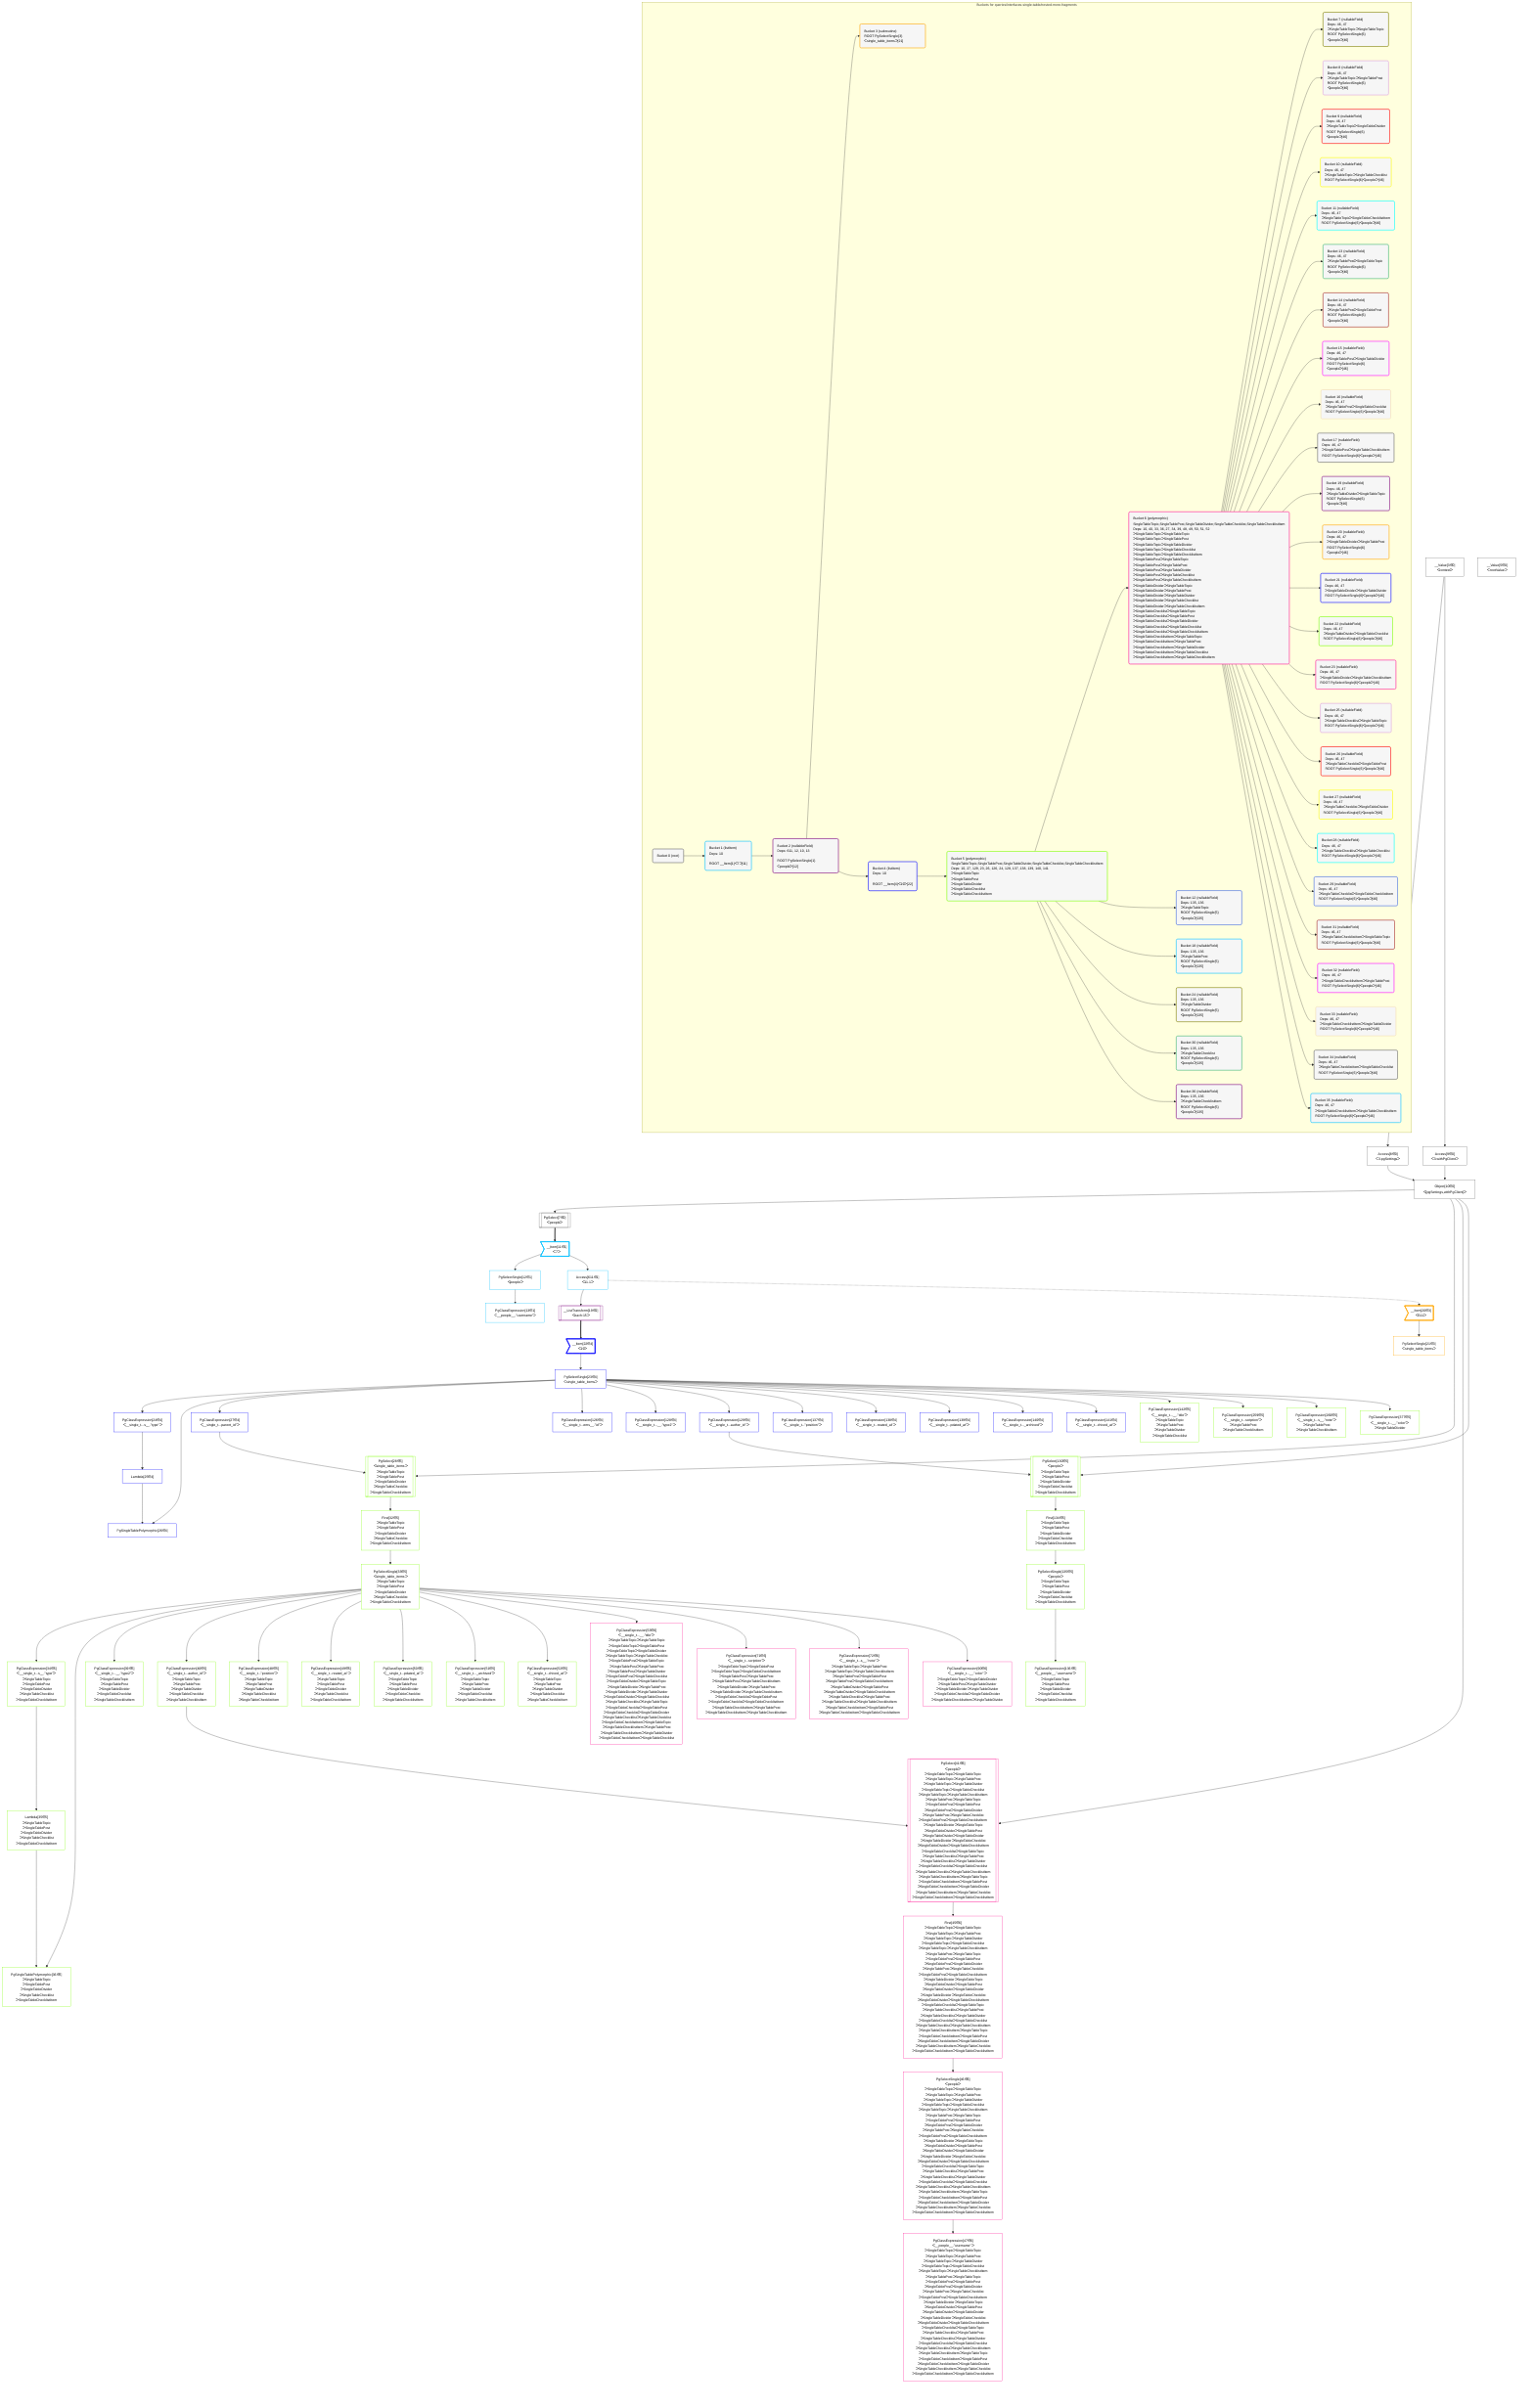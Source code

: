 %%{init: {'themeVariables': { 'fontSize': '12px'}}}%%
graph TD
    classDef path fill:#eee,stroke:#000,color:#000
    classDef plan fill:#fff,stroke-width:1px,color:#000
    classDef itemplan fill:#fff,stroke-width:2px,color:#000
    classDef sideeffectplan fill:#f00,stroke-width:2px,color:#000
    classDef bucket fill:#f6f6f6,color:#000,stroke-width:2px,text-align:left


    %% define steps
    __Value3["__Value[3∈0]<br />ᐸcontextᐳ"]:::plan
    __Value5["__Value[5∈0]<br />ᐸrootValueᐳ"]:::plan
    Access8["Access[8∈0]<br />ᐸ3.pgSettingsᐳ"]:::plan
    Access9["Access[9∈0]<br />ᐸ3.withPgClientᐳ"]:::plan
    Object10["Object[10∈0]<br />ᐸ{pgSettings,withPgClient}ᐳ"]:::plan
    PgSelect7[["PgSelect[7∈0]<br />ᐸpeopleᐳ"]]:::plan
    __Item11>"__Item[11∈1]<br />ᐸ7ᐳ"]:::itemplan
    PgSelectSingle12["PgSelectSingle[12∈1]<br />ᐸpeopleᐳ"]:::plan
    PgClassExpression13["PgClassExpression[13∈1]<br />ᐸ__people__.”username”ᐳ"]:::plan
    Access611["Access[611∈1]<br />ᐸ11.1ᐳ"]:::plan
    __ListTransform19[["__ListTransform[19∈2]<br />ᐸeach:15ᐳ"]]:::plan
    __Item20>"__Item[20∈3]<br />ᐸ611ᐳ"]:::itemplan
    PgSelectSingle21["PgSelectSingle[21∈3]<br />ᐸsingle_table_itemsᐳ"]:::plan
    __Item22>"__Item[22∈4]<br />ᐸ19ᐳ"]:::itemplan
    PgSelectSingle23["PgSelectSingle[23∈4]<br />ᐸsingle_table_itemsᐳ"]:::plan
    PgClassExpression24["PgClassExpression[24∈4]<br />ᐸ__single_t...s__.”type”ᐳ"]:::plan
    Lambda25["Lambda[25∈4]"]:::plan
    PgSingleTablePolymorphic26["PgSingleTablePolymorphic[26∈4]"]:::plan
    PgClassExpression27["PgClassExpression[27∈4]<br />ᐸ__single_t...parent_id”ᐳ"]:::plan
    PgSelect28[["PgSelect[28∈5]<br />ᐸsingle_table_itemsᐳ<br />ᐳSingleTableTopic<br />ᐳSingleTablePost<br />ᐳSingleTableDivider<br />ᐳSingleTableChecklist<br />ᐳSingleTableChecklistItem"]]:::plan
    First32["First[32∈5]<br />ᐳSingleTableTopic<br />ᐳSingleTablePost<br />ᐳSingleTableDivider<br />ᐳSingleTableChecklist<br />ᐳSingleTableChecklistItem"]:::plan
    PgSelectSingle33["PgSelectSingle[33∈5]<br />ᐸsingle_table_itemsᐳ<br />ᐳSingleTableTopic<br />ᐳSingleTablePost<br />ᐳSingleTableDivider<br />ᐳSingleTableChecklist<br />ᐳSingleTableChecklistItem"]:::plan
    PgClassExpression34["PgClassExpression[34∈5]<br />ᐸ__single_t...s__.”type”ᐳ<br />ᐳSingleTableTopic<br />ᐳSingleTablePost<br />ᐳSingleTableDivider<br />ᐳSingleTableChecklist<br />ᐳSingleTableChecklistItem"]:::plan
    Lambda35["Lambda[35∈5]<br />ᐳSingleTableTopic<br />ᐳSingleTablePost<br />ᐳSingleTableDivider<br />ᐳSingleTableChecklist<br />ᐳSingleTableChecklistItem"]:::plan
    PgSingleTablePolymorphic36["PgSingleTablePolymorphic[36∈5]<br />ᐳSingleTableTopic<br />ᐳSingleTablePost<br />ᐳSingleTableDivider<br />ᐳSingleTableChecklist<br />ᐳSingleTableChecklistItem"]:::plan
    PgClassExpression39["PgClassExpression[39∈5]<br />ᐸ__single_t...__.”type2”ᐳ<br />ᐳSingleTableTopic<br />ᐳSingleTablePost<br />ᐳSingleTableDivider<br />ᐳSingleTableChecklist<br />ᐳSingleTableChecklistItem"]:::plan
    PgClassExpression40["PgClassExpression[40∈5]<br />ᐸ__single_t...author_id”ᐳ<br />ᐳSingleTableTopic<br />ᐳSingleTablePost<br />ᐳSingleTableDivider<br />ᐳSingleTableChecklist<br />ᐳSingleTableChecklistItem"]:::plan
    PgSelect41[["PgSelect[41∈6]<br />ᐸpeopleᐳ<br />ᐳSingleTableTopicᐳSingleTableTopic<br />ᐳSingleTableTopicᐳSingleTablePost<br />ᐳSingleTableTopicᐳSingleTableDivider<br />ᐳSingleTableTopicᐳSingleTableChecklist<br />ᐳSingleTableTopicᐳSingleTableChecklistItem<br />ᐳSingleTablePostᐳSingleTableTopic<br />ᐳSingleTablePostᐳSingleTablePost<br />ᐳSingleTablePostᐳSingleTableDivider<br />ᐳSingleTablePostᐳSingleTableChecklist<br />ᐳSingleTablePostᐳSingleTableChecklistItem<br />ᐳSingleTableDividerᐳSingleTableTopic<br />ᐳSingleTableDividerᐳSingleTablePost<br />ᐳSingleTableDividerᐳSingleTableDivider<br />ᐳSingleTableDividerᐳSingleTableChecklist<br />ᐳSingleTableDividerᐳSingleTableChecklistItem<br />ᐳSingleTableChecklistᐳSingleTableTopic<br />ᐳSingleTableChecklistᐳSingleTablePost<br />ᐳSingleTableChecklistᐳSingleTableDivider<br />ᐳSingleTableChecklistᐳSingleTableChecklist<br />ᐳSingleTableChecklistᐳSingleTableChecklistItem<br />ᐳSingleTableChecklistItemᐳSingleTableTopic<br />ᐳSingleTableChecklistItemᐳSingleTablePost<br />ᐳSingleTableChecklistItemᐳSingleTableDivider<br />ᐳSingleTableChecklistItemᐳSingleTableChecklist<br />ᐳSingleTableChecklistItemᐳSingleTableChecklistItem"]]:::plan
    First45["First[45∈6]<br />ᐳSingleTableTopicᐳSingleTableTopic<br />ᐳSingleTableTopicᐳSingleTablePost<br />ᐳSingleTableTopicᐳSingleTableDivider<br />ᐳSingleTableTopicᐳSingleTableChecklist<br />ᐳSingleTableTopicᐳSingleTableChecklistItem<br />ᐳSingleTablePostᐳSingleTableTopic<br />ᐳSingleTablePostᐳSingleTablePost<br />ᐳSingleTablePostᐳSingleTableDivider<br />ᐳSingleTablePostᐳSingleTableChecklist<br />ᐳSingleTablePostᐳSingleTableChecklistItem<br />ᐳSingleTableDividerᐳSingleTableTopic<br />ᐳSingleTableDividerᐳSingleTablePost<br />ᐳSingleTableDividerᐳSingleTableDivider<br />ᐳSingleTableDividerᐳSingleTableChecklist<br />ᐳSingleTableDividerᐳSingleTableChecklistItem<br />ᐳSingleTableChecklistᐳSingleTableTopic<br />ᐳSingleTableChecklistᐳSingleTablePost<br />ᐳSingleTableChecklistᐳSingleTableDivider<br />ᐳSingleTableChecklistᐳSingleTableChecklist<br />ᐳSingleTableChecklistᐳSingleTableChecklistItem<br />ᐳSingleTableChecklistItemᐳSingleTableTopic<br />ᐳSingleTableChecklistItemᐳSingleTablePost<br />ᐳSingleTableChecklistItemᐳSingleTableDivider<br />ᐳSingleTableChecklistItemᐳSingleTableChecklist<br />ᐳSingleTableChecklistItemᐳSingleTableChecklistItem"]:::plan
    PgSelectSingle46["PgSelectSingle[46∈6]<br />ᐸpeopleᐳ<br />ᐳSingleTableTopicᐳSingleTableTopic<br />ᐳSingleTableTopicᐳSingleTablePost<br />ᐳSingleTableTopicᐳSingleTableDivider<br />ᐳSingleTableTopicᐳSingleTableChecklist<br />ᐳSingleTableTopicᐳSingleTableChecklistItem<br />ᐳSingleTablePostᐳSingleTableTopic<br />ᐳSingleTablePostᐳSingleTablePost<br />ᐳSingleTablePostᐳSingleTableDivider<br />ᐳSingleTablePostᐳSingleTableChecklist<br />ᐳSingleTablePostᐳSingleTableChecklistItem<br />ᐳSingleTableDividerᐳSingleTableTopic<br />ᐳSingleTableDividerᐳSingleTablePost<br />ᐳSingleTableDividerᐳSingleTableDivider<br />ᐳSingleTableDividerᐳSingleTableChecklist<br />ᐳSingleTableDividerᐳSingleTableChecklistItem<br />ᐳSingleTableChecklistᐳSingleTableTopic<br />ᐳSingleTableChecklistᐳSingleTablePost<br />ᐳSingleTableChecklistᐳSingleTableDivider<br />ᐳSingleTableChecklistᐳSingleTableChecklist<br />ᐳSingleTableChecklistᐳSingleTableChecklistItem<br />ᐳSingleTableChecklistItemᐳSingleTableTopic<br />ᐳSingleTableChecklistItemᐳSingleTablePost<br />ᐳSingleTableChecklistItemᐳSingleTableDivider<br />ᐳSingleTableChecklistItemᐳSingleTableChecklist<br />ᐳSingleTableChecklistItemᐳSingleTableChecklistItem"]:::plan
    PgClassExpression47["PgClassExpression[47∈6]<br />ᐸ__people__.”username”ᐳ<br />ᐳSingleTableTopicᐳSingleTableTopic<br />ᐳSingleTableTopicᐳSingleTablePost<br />ᐳSingleTableTopicᐳSingleTableDivider<br />ᐳSingleTableTopicᐳSingleTableChecklist<br />ᐳSingleTableTopicᐳSingleTableChecklistItem<br />ᐳSingleTablePostᐳSingleTableTopic<br />ᐳSingleTablePostᐳSingleTablePost<br />ᐳSingleTablePostᐳSingleTableDivider<br />ᐳSingleTablePostᐳSingleTableChecklist<br />ᐳSingleTablePostᐳSingleTableChecklistItem<br />ᐳSingleTableDividerᐳSingleTableTopic<br />ᐳSingleTableDividerᐳSingleTablePost<br />ᐳSingleTableDividerᐳSingleTableDivider<br />ᐳSingleTableDividerᐳSingleTableChecklist<br />ᐳSingleTableDividerᐳSingleTableChecklistItem<br />ᐳSingleTableChecklistᐳSingleTableTopic<br />ᐳSingleTableChecklistᐳSingleTablePost<br />ᐳSingleTableChecklistᐳSingleTableDivider<br />ᐳSingleTableChecklistᐳSingleTableChecklist<br />ᐳSingleTableChecklistᐳSingleTableChecklistItem<br />ᐳSingleTableChecklistItemᐳSingleTableTopic<br />ᐳSingleTableChecklistItemᐳSingleTablePost<br />ᐳSingleTableChecklistItemᐳSingleTableDivider<br />ᐳSingleTableChecklistItemᐳSingleTableChecklist<br />ᐳSingleTableChecklistItemᐳSingleTableChecklistItem"]:::plan
    PgClassExpression48["PgClassExpression[48∈5]<br />ᐸ__single_t...”position”ᐳ<br />ᐳSingleTableTopic<br />ᐳSingleTablePost<br />ᐳSingleTableDivider<br />ᐳSingleTableChecklist<br />ᐳSingleTableChecklistItem"]:::plan
    PgClassExpression49["PgClassExpression[49∈5]<br />ᐸ__single_t...reated_at”ᐳ<br />ᐳSingleTableTopic<br />ᐳSingleTablePost<br />ᐳSingleTableDivider<br />ᐳSingleTableChecklist<br />ᐳSingleTableChecklistItem"]:::plan
    PgClassExpression50["PgClassExpression[50∈5]<br />ᐸ__single_t...pdated_at”ᐳ<br />ᐳSingleTableTopic<br />ᐳSingleTablePost<br />ᐳSingleTableDivider<br />ᐳSingleTableChecklist<br />ᐳSingleTableChecklistItem"]:::plan
    PgClassExpression51["PgClassExpression[51∈5]<br />ᐸ__single_t..._archived”ᐳ<br />ᐳSingleTableTopic<br />ᐳSingleTablePost<br />ᐳSingleTableDivider<br />ᐳSingleTableChecklist<br />ᐳSingleTableChecklistItem"]:::plan
    PgClassExpression52["PgClassExpression[52∈5]<br />ᐸ__single_t...chived_at”ᐳ<br />ᐳSingleTableTopic<br />ᐳSingleTablePost<br />ᐳSingleTableDivider<br />ᐳSingleTableChecklist<br />ᐳSingleTableChecklistItem"]:::plan
    PgClassExpression53["PgClassExpression[53∈6]<br />ᐸ__single_t...__.”title”ᐳ<br />ᐳSingleTableTopicᐳSingleTableTopic<br />ᐳSingleTableTopicᐳSingleTablePost<br />ᐳSingleTableTopicᐳSingleTableDivider<br />ᐳSingleTableTopicᐳSingleTableChecklist<br />ᐳSingleTablePostᐳSingleTableTopic<br />ᐳSingleTablePostᐳSingleTablePost<br />ᐳSingleTablePostᐳSingleTableDivider<br />ᐳSingleTablePostᐳSingleTableChecklist<br />ᐳSingleTableDividerᐳSingleTableTopic<br />ᐳSingleTableDividerᐳSingleTablePost<br />ᐳSingleTableDividerᐳSingleTableDivider<br />ᐳSingleTableDividerᐳSingleTableChecklist<br />ᐳSingleTableChecklistᐳSingleTableTopic<br />ᐳSingleTableChecklistᐳSingleTablePost<br />ᐳSingleTableChecklistᐳSingleTableDivider<br />ᐳSingleTableChecklistᐳSingleTableChecklist<br />ᐳSingleTableChecklistItemᐳSingleTableTopic<br />ᐳSingleTableChecklistItemᐳSingleTablePost<br />ᐳSingleTableChecklistItemᐳSingleTableDivider<br />ᐳSingleTableChecklistItemᐳSingleTableChecklist"]:::plan
    PgClassExpression71["PgClassExpression[71∈6]<br />ᐸ__single_t...scription”ᐳ<br />ᐳSingleTableTopicᐳSingleTablePost<br />ᐳSingleTableTopicᐳSingleTableChecklistItem<br />ᐳSingleTablePostᐳSingleTablePost<br />ᐳSingleTablePostᐳSingleTableChecklistItem<br />ᐳSingleTableDividerᐳSingleTablePost<br />ᐳSingleTableDividerᐳSingleTableChecklistItem<br />ᐳSingleTableChecklistᐳSingleTablePost<br />ᐳSingleTableChecklistᐳSingleTableChecklistItem<br />ᐳSingleTableChecklistItemᐳSingleTablePost<br />ᐳSingleTableChecklistItemᐳSingleTableChecklistItem"]:::plan
    PgClassExpression72["PgClassExpression[72∈6]<br />ᐸ__single_t...s__.”note”ᐳ<br />ᐳSingleTableTopicᐳSingleTablePost<br />ᐳSingleTableTopicᐳSingleTableChecklistItem<br />ᐳSingleTablePostᐳSingleTablePost<br />ᐳSingleTablePostᐳSingleTableChecklistItem<br />ᐳSingleTableDividerᐳSingleTablePost<br />ᐳSingleTableDividerᐳSingleTableChecklistItem<br />ᐳSingleTableChecklistᐳSingleTablePost<br />ᐳSingleTableChecklistᐳSingleTableChecklistItem<br />ᐳSingleTableChecklistItemᐳSingleTablePost<br />ᐳSingleTableChecklistItemᐳSingleTableChecklistItem"]:::plan
    PgClassExpression90["PgClassExpression[90∈6]<br />ᐸ__single_t...__.”color”ᐳ<br />ᐳSingleTableTopicᐳSingleTableDivider<br />ᐳSingleTablePostᐳSingleTableDivider<br />ᐳSingleTableDividerᐳSingleTableDivider<br />ᐳSingleTableChecklistᐳSingleTableDivider<br />ᐳSingleTableChecklistItemᐳSingleTableDivider"]:::plan
    PgClassExpression126["PgClassExpression[126∈4]<br />ᐸ__single_t...ems__.”id”ᐳ"]:::plan
    PgClassExpression128["PgClassExpression[128∈4]<br />ᐸ__single_t...__.”type2”ᐳ"]:::plan
    PgClassExpression129["PgClassExpression[129∈4]<br />ᐸ__single_t...author_id”ᐳ"]:::plan
    PgSelect130[["PgSelect[130∈5]<br />ᐸpeopleᐳ<br />ᐳSingleTableTopic<br />ᐳSingleTablePost<br />ᐳSingleTableDivider<br />ᐳSingleTableChecklist<br />ᐳSingleTableChecklistItem"]]:::plan
    First134["First[134∈5]<br />ᐳSingleTableTopic<br />ᐳSingleTablePost<br />ᐳSingleTableDivider<br />ᐳSingleTableChecklist<br />ᐳSingleTableChecklistItem"]:::plan
    PgSelectSingle135["PgSelectSingle[135∈5]<br />ᐸpeopleᐳ<br />ᐳSingleTableTopic<br />ᐳSingleTablePost<br />ᐳSingleTableDivider<br />ᐳSingleTableChecklist<br />ᐳSingleTableChecklistItem"]:::plan
    PgClassExpression136["PgClassExpression[136∈5]<br />ᐸ__people__.”username”ᐳ<br />ᐳSingleTableTopic<br />ᐳSingleTablePost<br />ᐳSingleTableDivider<br />ᐳSingleTableChecklist<br />ᐳSingleTableChecklistItem"]:::plan
    PgClassExpression137["PgClassExpression[137∈4]<br />ᐸ__single_t...”position”ᐳ"]:::plan
    PgClassExpression138["PgClassExpression[138∈4]<br />ᐸ__single_t...reated_at”ᐳ"]:::plan
    PgClassExpression139["PgClassExpression[139∈4]<br />ᐸ__single_t...pdated_at”ᐳ"]:::plan
    PgClassExpression140["PgClassExpression[140∈4]<br />ᐸ__single_t..._archived”ᐳ"]:::plan
    PgClassExpression141["PgClassExpression[141∈4]<br />ᐸ__single_t...chived_at”ᐳ"]:::plan
    PgClassExpression142["PgClassExpression[142∈5]<br />ᐸ__single_t...__.”title”ᐳ<br />ᐳSingleTableTopic<br />ᐳSingleTablePost<br />ᐳSingleTableDivider<br />ᐳSingleTableChecklist"]:::plan
    PgClassExpression259["PgClassExpression[259∈5]<br />ᐸ__single_t...scription”ᐳ<br />ᐳSingleTablePost<br />ᐳSingleTableChecklistItem"]:::plan
    PgClassExpression260["PgClassExpression[260∈5]<br />ᐸ__single_t...s__.”note”ᐳ<br />ᐳSingleTablePost<br />ᐳSingleTableChecklistItem"]:::plan
    PgClassExpression377["PgClassExpression[377∈5]<br />ᐸ__single_t...__.”color”ᐳ<br />ᐳSingleTableDivider"]:::plan

    %% plan dependencies
    __Value3 --> Access8
    __Value3 --> Access9
    Access8 & Access9 --> Object10
    Object10 --> PgSelect7
    PgSelect7 ==> __Item11
    __Item11 --> PgSelectSingle12
    PgSelectSingle12 --> PgClassExpression13
    __Item11 --> Access611
    Access611 --> __ListTransform19
    Access611 -.-> __Item20
    __Item20 --> PgSelectSingle21
    __ListTransform19 ==> __Item22
    __Item22 --> PgSelectSingle23
    PgSelectSingle23 --> PgClassExpression24
    PgClassExpression24 --> Lambda25
    Lambda25 & PgSelectSingle23 --> PgSingleTablePolymorphic26
    PgSelectSingle23 --> PgClassExpression27
    Object10 & PgClassExpression27 --> PgSelect28
    PgSelect28 --> First32
    First32 --> PgSelectSingle33
    PgSelectSingle33 --> PgClassExpression34
    PgClassExpression34 --> Lambda35
    Lambda35 & PgSelectSingle33 --> PgSingleTablePolymorphic36
    PgSelectSingle33 --> PgClassExpression39
    PgSelectSingle33 --> PgClassExpression40
    Object10 & PgClassExpression40 --> PgSelect41
    PgSelect41 --> First45
    First45 --> PgSelectSingle46
    PgSelectSingle46 --> PgClassExpression47
    PgSelectSingle33 --> PgClassExpression48
    PgSelectSingle33 --> PgClassExpression49
    PgSelectSingle33 --> PgClassExpression50
    PgSelectSingle33 --> PgClassExpression51
    PgSelectSingle33 --> PgClassExpression52
    PgSelectSingle33 --> PgClassExpression53
    PgSelectSingle33 --> PgClassExpression71
    PgSelectSingle33 --> PgClassExpression72
    PgSelectSingle33 --> PgClassExpression90
    PgSelectSingle23 --> PgClassExpression126
    PgSelectSingle23 --> PgClassExpression128
    PgSelectSingle23 --> PgClassExpression129
    Object10 & PgClassExpression129 --> PgSelect130
    PgSelect130 --> First134
    First134 --> PgSelectSingle135
    PgSelectSingle135 --> PgClassExpression136
    PgSelectSingle23 --> PgClassExpression137
    PgSelectSingle23 --> PgClassExpression138
    PgSelectSingle23 --> PgClassExpression139
    PgSelectSingle23 --> PgClassExpression140
    PgSelectSingle23 --> PgClassExpression141
    PgSelectSingle23 --> PgClassExpression142
    PgSelectSingle23 --> PgClassExpression259
    PgSelectSingle23 --> PgClassExpression260
    PgSelectSingle23 --> PgClassExpression377

    subgraph "Buckets for queries/interfaces-single-table/nested-more-fragments"
    Bucket0("Bucket 0 (root)"):::bucket
    classDef bucket0 stroke:#696969
    class Bucket0,__Value3,__Value5,PgSelect7,Access8,Access9,Object10 bucket0
    Bucket1("Bucket 1 (listItem)<br />Deps: 10<br /><br />ROOT __Item{1}ᐸ7ᐳ[11]"):::bucket
    classDef bucket1 stroke:#00bfff
    class Bucket1,__Item11,PgSelectSingle12,PgClassExpression13,Access611 bucket1
    Bucket2("Bucket 2 (nullableField)<br />Deps: 611, 12, 10, 13<br /><br />ROOT PgSelectSingle{1}ᐸpeopleᐳ[12]"):::bucket
    classDef bucket2 stroke:#7f007f
    class Bucket2,__ListTransform19 bucket2
    Bucket3("Bucket 3 (subroutine)<br />ROOT PgSelectSingle{3}ᐸsingle_table_itemsᐳ[21]"):::bucket
    classDef bucket3 stroke:#ffa500
    class Bucket3,__Item20,PgSelectSingle21 bucket3
    Bucket4("Bucket 4 (listItem)<br />Deps: 10<br /><br />ROOT __Item{4}ᐸ19ᐳ[22]"):::bucket
    classDef bucket4 stroke:#0000ff
    class Bucket4,__Item22,PgSelectSingle23,PgClassExpression24,Lambda25,PgSingleTablePolymorphic26,PgClassExpression27,PgClassExpression126,PgClassExpression128,PgClassExpression129,PgClassExpression137,PgClassExpression138,PgClassExpression139,PgClassExpression140,PgClassExpression141 bucket4
    Bucket5("Bucket 5 (polymorphic)<br />SingleTableTopic,SingleTablePost,SingleTableDivider,SingleTableChecklist,SingleTableChecklistItem<br />Deps: 10, 27, 129, 23, 26, 126, 24, 128, 137, 138, 139, 140, 141<br />ᐳSingleTableTopic<br />ᐳSingleTablePost<br />ᐳSingleTableDivider<br />ᐳSingleTableChecklist<br />ᐳSingleTableChecklistItem"):::bucket
    classDef bucket5 stroke:#7fff00
    class Bucket5,PgSelect28,First32,PgSelectSingle33,PgClassExpression34,Lambda35,PgSingleTablePolymorphic36,PgClassExpression39,PgClassExpression40,PgClassExpression48,PgClassExpression49,PgClassExpression50,PgClassExpression51,PgClassExpression52,PgSelect130,First134,PgSelectSingle135,PgClassExpression136,PgClassExpression142,PgClassExpression259,PgClassExpression260,PgClassExpression377 bucket5
    Bucket6("Bucket 6 (polymorphic)<br />SingleTableTopic,SingleTablePost,SingleTableDivider,SingleTableChecklist,SingleTableChecklistItem<br />Deps: 10, 40, 33, 36, 27, 34, 39, 48, 49, 50, 51, 52<br />ᐳSingleTableTopicᐳSingleTableTopic<br />ᐳSingleTableTopicᐳSingleTablePost<br />ᐳSingleTableTopicᐳSingleTableDivider<br />ᐳSingleTableTopicᐳSingleTableChecklist<br />ᐳSingleTableTopicᐳSingleTableChecklistItem<br />ᐳSingleTablePostᐳSingleTableTopic<br />ᐳSingleTablePostᐳSingleTablePost<br />ᐳSingleTablePostᐳSingleTableDivider<br />ᐳSingleTablePostᐳSingleTableChecklist<br />ᐳSingleTablePostᐳSingleTableChecklistItem<br />ᐳSingleTableDividerᐳSingleTableTopic<br />ᐳSingleTableDividerᐳSingleTablePost<br />ᐳSingleTableDividerᐳSingleTableDivider<br />ᐳSingleTableDividerᐳSingleTableChecklist<br />ᐳSingleTableDividerᐳSingleTableChecklistItem<br />ᐳSingleTableChecklistᐳSingleTableTopic<br />ᐳSingleTableChecklistᐳSingleTablePost<br />ᐳSingleTableChecklistᐳSingleTableDivider<br />ᐳSingleTableChecklistᐳSingleTableChecklist<br />ᐳSingleTableChecklistᐳSingleTableChecklistItem<br />ᐳSingleTableChecklistItemᐳSingleTableTopic<br />ᐳSingleTableChecklistItemᐳSingleTablePost<br />ᐳSingleTableChecklistItemᐳSingleTableDivider<br />ᐳSingleTableChecklistItemᐳSingleTableChecklist<br />ᐳSingleTableChecklistItemᐳSingleTableChecklistItem"):::bucket
    classDef bucket6 stroke:#ff1493
    class Bucket6,PgSelect41,First45,PgSelectSingle46,PgClassExpression47,PgClassExpression53,PgClassExpression71,PgClassExpression72,PgClassExpression90 bucket6
    Bucket7("Bucket 7 (nullableField)<br />Deps: 46, 47<br />ᐳSingleTableTopicᐳSingleTableTopic<br />ROOT PgSelectSingle{6}ᐸpeopleᐳ[46]"):::bucket
    classDef bucket7 stroke:#808000
    class Bucket7 bucket7
    Bucket8("Bucket 8 (nullableField)<br />Deps: 46, 47<br />ᐳSingleTableTopicᐳSingleTablePost<br />ROOT PgSelectSingle{6}ᐸpeopleᐳ[46]"):::bucket
    classDef bucket8 stroke:#dda0dd
    class Bucket8 bucket8
    Bucket9("Bucket 9 (nullableField)<br />Deps: 46, 47<br />ᐳSingleTableTopicᐳSingleTableDivider<br />ROOT PgSelectSingle{6}ᐸpeopleᐳ[46]"):::bucket
    classDef bucket9 stroke:#ff0000
    class Bucket9 bucket9
    Bucket10("Bucket 10 (nullableField)<br />Deps: 46, 47<br />ᐳSingleTableTopicᐳSingleTableChecklist<br />ROOT PgSelectSingle{6}ᐸpeopleᐳ[46]"):::bucket
    classDef bucket10 stroke:#ffff00
    class Bucket10 bucket10
    Bucket11("Bucket 11 (nullableField)<br />Deps: 46, 47<br />ᐳSingleTableTopicᐳSingleTableChecklistItem<br />ROOT PgSelectSingle{6}ᐸpeopleᐳ[46]"):::bucket
    classDef bucket11 stroke:#00ffff
    class Bucket11 bucket11
    Bucket12("Bucket 12 (nullableField)<br />Deps: 135, 136<br />ᐳSingleTableTopic<br />ROOT PgSelectSingle{5}ᐸpeopleᐳ[135]"):::bucket
    classDef bucket12 stroke:#4169e1
    class Bucket12 bucket12
    Bucket13("Bucket 13 (nullableField)<br />Deps: 46, 47<br />ᐳSingleTablePostᐳSingleTableTopic<br />ROOT PgSelectSingle{6}ᐸpeopleᐳ[46]"):::bucket
    classDef bucket13 stroke:#3cb371
    class Bucket13 bucket13
    Bucket14("Bucket 14 (nullableField)<br />Deps: 46, 47<br />ᐳSingleTablePostᐳSingleTablePost<br />ROOT PgSelectSingle{6}ᐸpeopleᐳ[46]"):::bucket
    classDef bucket14 stroke:#a52a2a
    class Bucket14 bucket14
    Bucket15("Bucket 15 (nullableField)<br />Deps: 46, 47<br />ᐳSingleTablePostᐳSingleTableDivider<br />ROOT PgSelectSingle{6}ᐸpeopleᐳ[46]"):::bucket
    classDef bucket15 stroke:#ff00ff
    class Bucket15 bucket15
    Bucket16("Bucket 16 (nullableField)<br />Deps: 46, 47<br />ᐳSingleTablePostᐳSingleTableChecklist<br />ROOT PgSelectSingle{6}ᐸpeopleᐳ[46]"):::bucket
    classDef bucket16 stroke:#f5deb3
    class Bucket16 bucket16
    Bucket17("Bucket 17 (nullableField)<br />Deps: 46, 47<br />ᐳSingleTablePostᐳSingleTableChecklistItem<br />ROOT PgSelectSingle{6}ᐸpeopleᐳ[46]"):::bucket
    classDef bucket17 stroke:#696969
    class Bucket17 bucket17
    Bucket18("Bucket 18 (nullableField)<br />Deps: 135, 136<br />ᐳSingleTablePost<br />ROOT PgSelectSingle{5}ᐸpeopleᐳ[135]"):::bucket
    classDef bucket18 stroke:#00bfff
    class Bucket18 bucket18
    Bucket19("Bucket 19 (nullableField)<br />Deps: 46, 47<br />ᐳSingleTableDividerᐳSingleTableTopic<br />ROOT PgSelectSingle{6}ᐸpeopleᐳ[46]"):::bucket
    classDef bucket19 stroke:#7f007f
    class Bucket19 bucket19
    Bucket20("Bucket 20 (nullableField)<br />Deps: 46, 47<br />ᐳSingleTableDividerᐳSingleTablePost<br />ROOT PgSelectSingle{6}ᐸpeopleᐳ[46]"):::bucket
    classDef bucket20 stroke:#ffa500
    class Bucket20 bucket20
    Bucket21("Bucket 21 (nullableField)<br />Deps: 46, 47<br />ᐳSingleTableDividerᐳSingleTableDivider<br />ROOT PgSelectSingle{6}ᐸpeopleᐳ[46]"):::bucket
    classDef bucket21 stroke:#0000ff
    class Bucket21 bucket21
    Bucket22("Bucket 22 (nullableField)<br />Deps: 46, 47<br />ᐳSingleTableDividerᐳSingleTableChecklist<br />ROOT PgSelectSingle{6}ᐸpeopleᐳ[46]"):::bucket
    classDef bucket22 stroke:#7fff00
    class Bucket22 bucket22
    Bucket23("Bucket 23 (nullableField)<br />Deps: 46, 47<br />ᐳSingleTableDividerᐳSingleTableChecklistItem<br />ROOT PgSelectSingle{6}ᐸpeopleᐳ[46]"):::bucket
    classDef bucket23 stroke:#ff1493
    class Bucket23 bucket23
    Bucket24("Bucket 24 (nullableField)<br />Deps: 135, 136<br />ᐳSingleTableDivider<br />ROOT PgSelectSingle{5}ᐸpeopleᐳ[135]"):::bucket
    classDef bucket24 stroke:#808000
    class Bucket24 bucket24
    Bucket25("Bucket 25 (nullableField)<br />Deps: 46, 47<br />ᐳSingleTableChecklistᐳSingleTableTopic<br />ROOT PgSelectSingle{6}ᐸpeopleᐳ[46]"):::bucket
    classDef bucket25 stroke:#dda0dd
    class Bucket25 bucket25
    Bucket26("Bucket 26 (nullableField)<br />Deps: 46, 47<br />ᐳSingleTableChecklistᐳSingleTablePost<br />ROOT PgSelectSingle{6}ᐸpeopleᐳ[46]"):::bucket
    classDef bucket26 stroke:#ff0000
    class Bucket26 bucket26
    Bucket27("Bucket 27 (nullableField)<br />Deps: 46, 47<br />ᐳSingleTableChecklistᐳSingleTableDivider<br />ROOT PgSelectSingle{6}ᐸpeopleᐳ[46]"):::bucket
    classDef bucket27 stroke:#ffff00
    class Bucket27 bucket27
    Bucket28("Bucket 28 (nullableField)<br />Deps: 46, 47<br />ᐳSingleTableChecklistᐳSingleTableChecklist<br />ROOT PgSelectSingle{6}ᐸpeopleᐳ[46]"):::bucket
    classDef bucket28 stroke:#00ffff
    class Bucket28 bucket28
    Bucket29("Bucket 29 (nullableField)<br />Deps: 46, 47<br />ᐳSingleTableChecklistᐳSingleTableChecklistItem<br />ROOT PgSelectSingle{6}ᐸpeopleᐳ[46]"):::bucket
    classDef bucket29 stroke:#4169e1
    class Bucket29 bucket29
    Bucket30("Bucket 30 (nullableField)<br />Deps: 135, 136<br />ᐳSingleTableChecklist<br />ROOT PgSelectSingle{5}ᐸpeopleᐳ[135]"):::bucket
    classDef bucket30 stroke:#3cb371
    class Bucket30 bucket30
    Bucket31("Bucket 31 (nullableField)<br />Deps: 46, 47<br />ᐳSingleTableChecklistItemᐳSingleTableTopic<br />ROOT PgSelectSingle{6}ᐸpeopleᐳ[46]"):::bucket
    classDef bucket31 stroke:#a52a2a
    class Bucket31 bucket31
    Bucket32("Bucket 32 (nullableField)<br />Deps: 46, 47<br />ᐳSingleTableChecklistItemᐳSingleTablePost<br />ROOT PgSelectSingle{6}ᐸpeopleᐳ[46]"):::bucket
    classDef bucket32 stroke:#ff00ff
    class Bucket32 bucket32
    Bucket33("Bucket 33 (nullableField)<br />Deps: 46, 47<br />ᐳSingleTableChecklistItemᐳSingleTableDivider<br />ROOT PgSelectSingle{6}ᐸpeopleᐳ[46]"):::bucket
    classDef bucket33 stroke:#f5deb3
    class Bucket33 bucket33
    Bucket34("Bucket 34 (nullableField)<br />Deps: 46, 47<br />ᐳSingleTableChecklistItemᐳSingleTableChecklist<br />ROOT PgSelectSingle{6}ᐸpeopleᐳ[46]"):::bucket
    classDef bucket34 stroke:#696969
    class Bucket34 bucket34
    Bucket35("Bucket 35 (nullableField)<br />Deps: 46, 47<br />ᐳSingleTableChecklistItemᐳSingleTableChecklistItem<br />ROOT PgSelectSingle{6}ᐸpeopleᐳ[46]"):::bucket
    classDef bucket35 stroke:#00bfff
    class Bucket35 bucket35
    Bucket36("Bucket 36 (nullableField)<br />Deps: 135, 136<br />ᐳSingleTableChecklistItem<br />ROOT PgSelectSingle{5}ᐸpeopleᐳ[135]"):::bucket
    classDef bucket36 stroke:#7f007f
    class Bucket36 bucket36
    Bucket0 --> Bucket1
    Bucket1 --> Bucket2
    Bucket2 --> Bucket3 & Bucket4
    Bucket4 --> Bucket5
    Bucket5 --> Bucket6 & Bucket12 & Bucket18 & Bucket24 & Bucket30 & Bucket36
    Bucket6 --> Bucket7 & Bucket8 & Bucket9 & Bucket10 & Bucket11 & Bucket13 & Bucket14 & Bucket15 & Bucket16 & Bucket17 & Bucket19 & Bucket20 & Bucket21 & Bucket22 & Bucket23 & Bucket25 & Bucket26 & Bucket27 & Bucket28 & Bucket29 & Bucket31 & Bucket32 & Bucket33 & Bucket34 & Bucket35
    end
